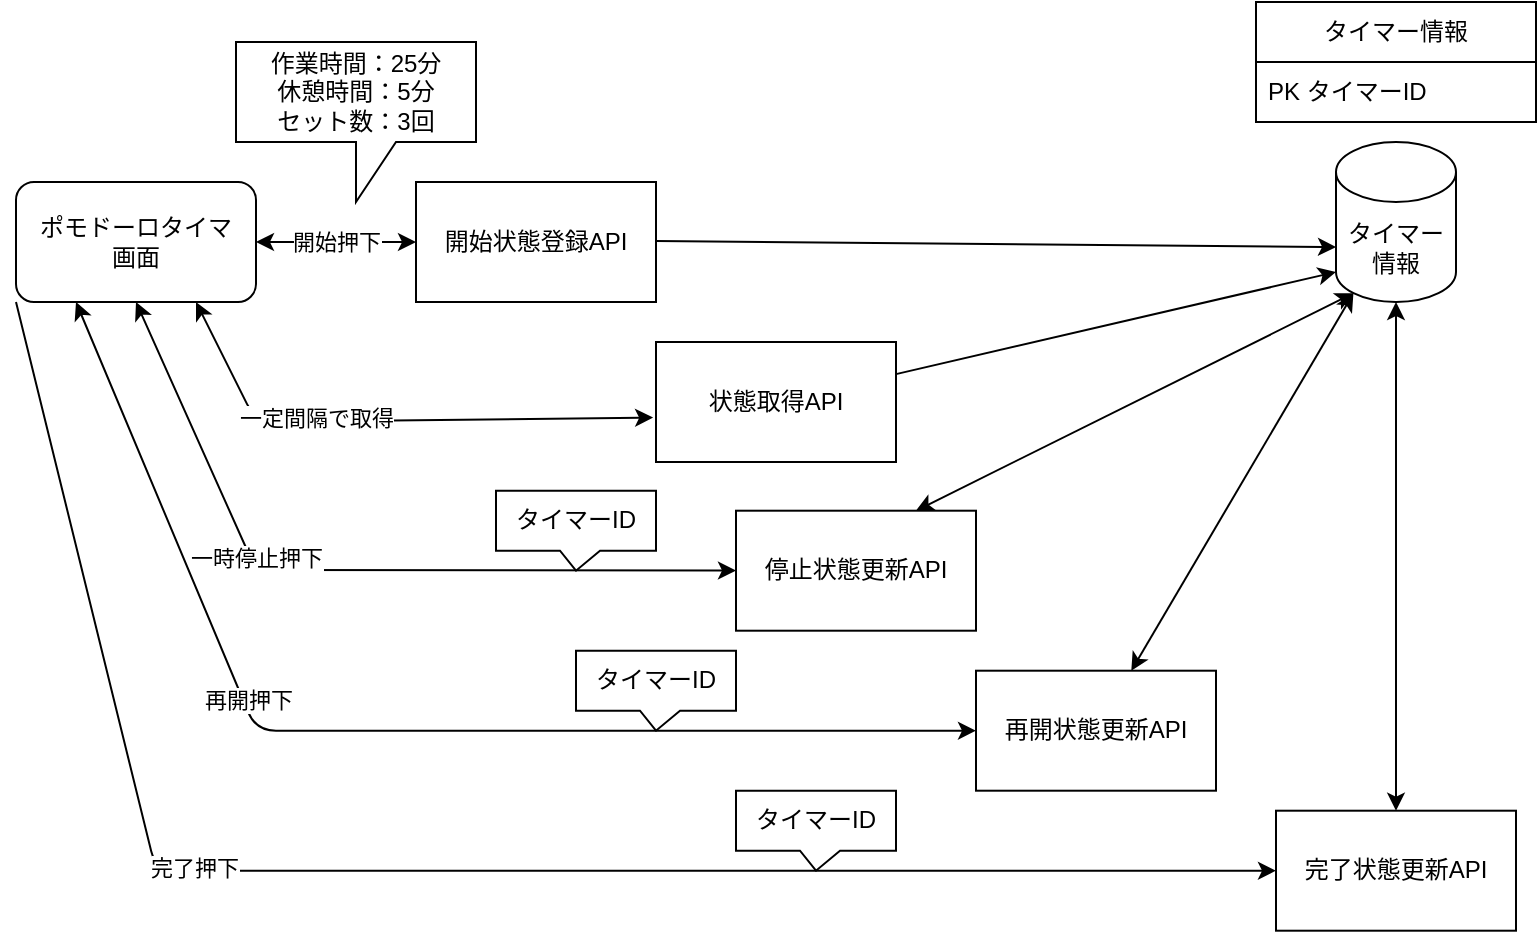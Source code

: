 <mxfile>
    <diagram id="p3EOpmKThQrRj2dp95-X" name="ページ1">
        <mxGraphModel dx="835" dy="871" grid="1" gridSize="10" guides="1" tooltips="1" connect="1" arrows="1" fold="1" page="1" pageScale="1" pageWidth="827" pageHeight="1169" math="0" shadow="0">
            <root>
                <mxCell id="0"/>
                <mxCell id="1" parent="0"/>
                <mxCell id="15" value="" style="edgeStyle=none;html=1;endArrow=classic;endFill=1;startArrow=classic;startFill=1;" edge="1" parent="1" source="3" target="7">
                    <mxGeometry relative="1" as="geometry"/>
                </mxCell>
                <mxCell id="39" value="開始押下" style="edgeLabel;html=1;align=center;verticalAlign=middle;resizable=0;points=[];" vertex="1" connectable="0" parent="15">
                    <mxGeometry x="-0.35" y="1" relative="1" as="geometry">
                        <mxPoint x="-14" y="-1" as="offset"/>
                    </mxGeometry>
                </mxCell>
                <mxCell id="3" value="開始状態登録API" style="rounded=0;whiteSpace=wrap;html=1;" vertex="1" parent="1">
                    <mxGeometry x="270" y="90" width="120" height="60" as="geometry"/>
                </mxCell>
                <mxCell id="7" value="ポモドーロタイマ&lt;br style=&quot;border-color: var(--border-color);&quot;&gt;画面" style="rounded=1;whiteSpace=wrap;html=1;" vertex="1" parent="1">
                    <mxGeometry x="70" y="90" width="120" height="60" as="geometry"/>
                </mxCell>
                <mxCell id="9" value="タイマー情報" style="shape=cylinder3;whiteSpace=wrap;html=1;boundedLbl=1;backgroundOutline=1;size=15;" vertex="1" parent="1">
                    <mxGeometry x="730" y="70" width="60" height="80" as="geometry"/>
                </mxCell>
                <mxCell id="12" value="作業時間：25分&lt;br&gt;休憩時間：5分&lt;br&gt;セット数：3回" style="shape=callout;whiteSpace=wrap;html=1;perimeter=calloutPerimeter;" vertex="1" parent="1">
                    <mxGeometry x="180" y="20" width="120" height="80" as="geometry"/>
                </mxCell>
                <mxCell id="13" value="停止状態更新API" style="rounded=0;whiteSpace=wrap;html=1;" vertex="1" parent="1">
                    <mxGeometry x="430" y="254.35" width="120" height="60" as="geometry"/>
                </mxCell>
                <mxCell id="14" value="" style="endArrow=classic;html=1;endFill=1;exitX=0.5;exitY=1;exitDx=0;exitDy=0;startArrow=classic;startFill=1;" edge="1" parent="1" source="7" target="13">
                    <mxGeometry width="50" height="50" relative="1" as="geometry">
                        <mxPoint x="190" y="224.35" as="sourcePoint"/>
                        <mxPoint x="310" y="204.35" as="targetPoint"/>
                        <Array as="points">
                            <mxPoint x="190" y="284"/>
                        </Array>
                    </mxGeometry>
                </mxCell>
                <mxCell id="40" value="一時停止押下" style="edgeLabel;html=1;align=center;verticalAlign=middle;resizable=0;points=[];" vertex="1" connectable="0" parent="14">
                    <mxGeometry x="-0.27" y="2" relative="1" as="geometry">
                        <mxPoint as="offset"/>
                    </mxGeometry>
                </mxCell>
                <mxCell id="16" value="" style="endArrow=classic;html=1;entryX=0;entryY=0;entryDx=0;entryDy=52.5;entryPerimeter=0;" edge="1" parent="1" target="9">
                    <mxGeometry width="50" height="50" relative="1" as="geometry">
                        <mxPoint x="390" y="119.5" as="sourcePoint"/>
                        <mxPoint x="470" y="120" as="targetPoint"/>
                    </mxGeometry>
                </mxCell>
                <mxCell id="17" value="" style="endArrow=classic;html=1;entryX=0.75;entryY=0;entryDx=0;entryDy=0;startArrow=classic;startFill=1;exitX=0.145;exitY=1;exitDx=0;exitDy=-4.35;exitPerimeter=0;" edge="1" parent="1" source="9" target="13">
                    <mxGeometry width="50" height="50" relative="1" as="geometry">
                        <mxPoint x="520" y="223" as="sourcePoint"/>
                        <mxPoint x="600" y="223.35" as="targetPoint"/>
                    </mxGeometry>
                </mxCell>
                <mxCell id="37" value="再開状態更新API" style="rounded=0;whiteSpace=wrap;html=1;" vertex="1" parent="1">
                    <mxGeometry x="550" y="334.35" width="120" height="60" as="geometry"/>
                </mxCell>
                <mxCell id="41" value="" style="endArrow=classic;html=1;endFill=1;exitX=0.25;exitY=1;exitDx=0;exitDy=0;startArrow=classic;startFill=1;" edge="1" parent="1" source="7" target="37">
                    <mxGeometry width="50" height="50" relative="1" as="geometry">
                        <mxPoint x="150" y="224.35" as="sourcePoint"/>
                        <mxPoint x="390" y="284.35" as="targetPoint"/>
                        <Array as="points">
                            <mxPoint x="190" y="364.35"/>
                        </Array>
                    </mxGeometry>
                </mxCell>
                <mxCell id="42" value="再開押下" style="edgeLabel;html=1;align=center;verticalAlign=middle;resizable=0;points=[];" vertex="1" connectable="0" parent="41">
                    <mxGeometry x="-0.27" y="2" relative="1" as="geometry">
                        <mxPoint as="offset"/>
                    </mxGeometry>
                </mxCell>
                <mxCell id="43" value="タイマーID" style="shape=callout;whiteSpace=wrap;html=1;perimeter=calloutPerimeter;position2=0.5;size=10;position=0.4;" vertex="1" parent="1">
                    <mxGeometry x="310" y="244.35" width="80" height="40" as="geometry"/>
                </mxCell>
                <mxCell id="45" value="タイマー情報" style="swimlane;fontStyle=0;childLayout=stackLayout;horizontal=1;startSize=30;horizontalStack=0;resizeParent=1;resizeParentMax=0;resizeLast=0;collapsible=1;marginBottom=0;whiteSpace=wrap;html=1;" vertex="1" parent="1">
                    <mxGeometry x="690" width="140" height="60" as="geometry"/>
                </mxCell>
                <mxCell id="46" value="PK タイマーID" style="text;strokeColor=none;fillColor=none;align=left;verticalAlign=middle;spacingLeft=4;spacingRight=4;overflow=hidden;points=[[0,0.5],[1,0.5]];portConstraint=eastwest;rotatable=0;whiteSpace=wrap;html=1;" vertex="1" parent="45">
                    <mxGeometry y="30" width="140" height="30" as="geometry"/>
                </mxCell>
                <mxCell id="49" value="タイマーID" style="shape=callout;whiteSpace=wrap;html=1;perimeter=calloutPerimeter;position2=0.5;size=10;position=0.4;" vertex="1" parent="1">
                    <mxGeometry x="350" y="324.35" width="80" height="40" as="geometry"/>
                </mxCell>
                <mxCell id="50" value="" style="endArrow=classic;html=1;startArrow=classic;startFill=1;exitX=0.145;exitY=1;exitDx=0;exitDy=-4.35;exitPerimeter=0;" edge="1" parent="1" source="9" target="37">
                    <mxGeometry width="50" height="50" relative="1" as="geometry">
                        <mxPoint x="730" y="150" as="sourcePoint"/>
                        <mxPoint x="530" y="264.35" as="targetPoint"/>
                    </mxGeometry>
                </mxCell>
                <mxCell id="51" value="完了状態更新API" style="rounded=0;whiteSpace=wrap;html=1;" vertex="1" parent="1">
                    <mxGeometry x="700" y="404.35" width="120" height="60" as="geometry"/>
                </mxCell>
                <mxCell id="52" value="" style="endArrow=classic;html=1;endFill=1;exitX=0;exitY=1;exitDx=0;exitDy=0;startArrow=none;startFill=0;" edge="1" parent="1" source="7" target="51">
                    <mxGeometry width="50" height="50" relative="1" as="geometry">
                        <mxPoint x="110" y="224.35" as="sourcePoint"/>
                        <mxPoint x="510" y="364.35" as="targetPoint"/>
                        <Array as="points">
                            <mxPoint x="140" y="434.35"/>
                        </Array>
                    </mxGeometry>
                </mxCell>
                <mxCell id="53" value="完了押下" style="edgeLabel;html=1;align=center;verticalAlign=middle;resizable=0;points=[];" vertex="1" connectable="0" parent="52">
                    <mxGeometry x="-0.27" y="2" relative="1" as="geometry">
                        <mxPoint as="offset"/>
                    </mxGeometry>
                </mxCell>
                <mxCell id="54" value="タイマーID" style="shape=callout;whiteSpace=wrap;html=1;perimeter=calloutPerimeter;position2=0.5;size=10;position=0.4;" vertex="1" parent="1">
                    <mxGeometry x="430" y="394.35" width="80" height="40" as="geometry"/>
                </mxCell>
                <mxCell id="57" value="" style="endArrow=classic;html=1;startArrow=classic;startFill=1;exitX=0.5;exitY=1;exitDx=0;exitDy=0;exitPerimeter=0;" edge="1" parent="1" source="9" target="51">
                    <mxGeometry width="50" height="50" relative="1" as="geometry">
                        <mxPoint x="740" y="150" as="sourcePoint"/>
                        <mxPoint x="647.8" y="355" as="targetPoint"/>
                        <Array as="points"/>
                    </mxGeometry>
                </mxCell>
                <mxCell id="59" value="状態取得API" style="rounded=0;whiteSpace=wrap;html=1;" vertex="1" parent="1">
                    <mxGeometry x="390" y="170" width="120" height="60" as="geometry"/>
                </mxCell>
                <mxCell id="60" value="" style="endArrow=classic;html=1;endFill=1;exitX=0.75;exitY=1;exitDx=0;exitDy=0;startArrow=classic;startFill=1;entryX=-0.012;entryY=0.63;entryDx=0;entryDy=0;entryPerimeter=0;" edge="1" parent="1" source="7" target="59">
                    <mxGeometry width="50" height="50" relative="1" as="geometry">
                        <mxPoint x="160" y="245" as="sourcePoint"/>
                        <mxPoint x="740" y="455" as="targetPoint"/>
                        <Array as="points">
                            <mxPoint x="190" y="210"/>
                        </Array>
                    </mxGeometry>
                </mxCell>
                <mxCell id="61" value="一定間隔で取得" style="edgeLabel;html=1;align=center;verticalAlign=middle;resizable=0;points=[];" vertex="1" connectable="0" parent="60">
                    <mxGeometry x="-0.27" y="2" relative="1" as="geometry">
                        <mxPoint as="offset"/>
                    </mxGeometry>
                </mxCell>
                <mxCell id="62" value="" style="endArrow=classic;html=1;entryX=0;entryY=1;entryDx=0;entryDy=-15;entryPerimeter=0;" edge="1" parent="1" source="59" target="9">
                    <mxGeometry width="50" height="50" relative="1" as="geometry">
                        <mxPoint x="400" y="129.5" as="sourcePoint"/>
                        <mxPoint x="480" y="129.5" as="targetPoint"/>
                    </mxGeometry>
                </mxCell>
            </root>
        </mxGraphModel>
    </diagram>
</mxfile>